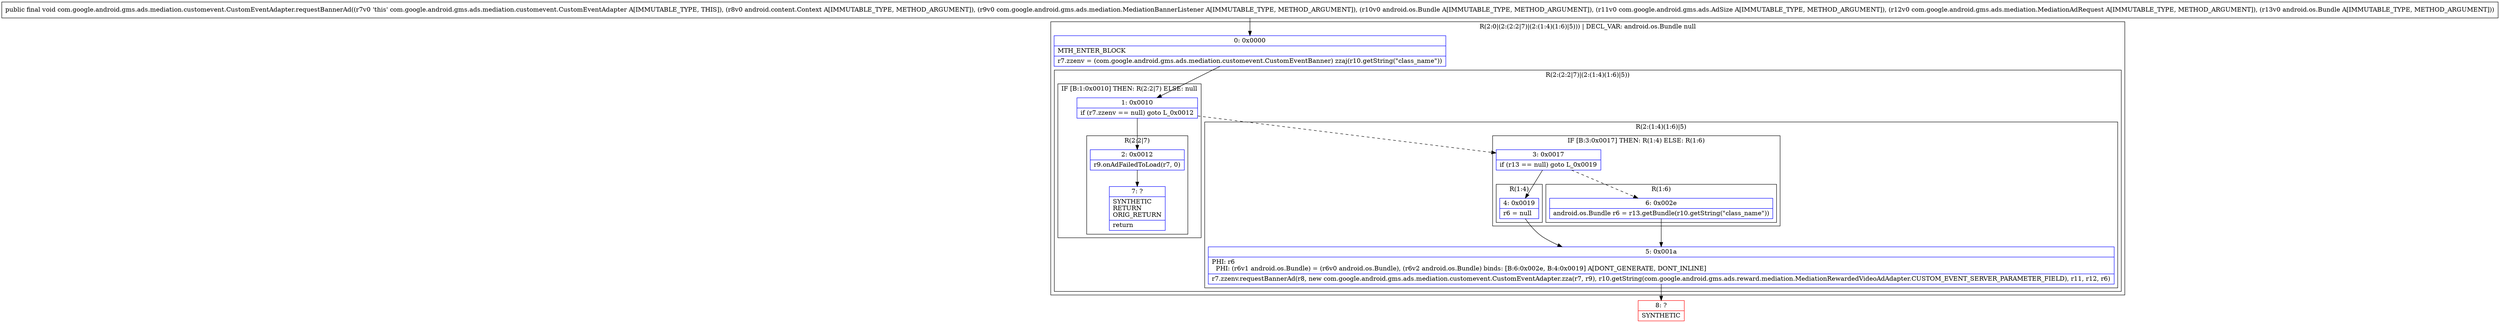 digraph "CFG forcom.google.android.gms.ads.mediation.customevent.CustomEventAdapter.requestBannerAd(Landroid\/content\/Context;Lcom\/google\/android\/gms\/ads\/mediation\/MediationBannerListener;Landroid\/os\/Bundle;Lcom\/google\/android\/gms\/ads\/AdSize;Lcom\/google\/android\/gms\/ads\/mediation\/MediationAdRequest;Landroid\/os\/Bundle;)V" {
subgraph cluster_Region_253689342 {
label = "R(2:0|(2:(2:2|7)|(2:(1:4)(1:6)|5))) | DECL_VAR: android.os.Bundle null\l";
node [shape=record,color=blue];
Node_0 [shape=record,label="{0\:\ 0x0000|MTH_ENTER_BLOCK\l|r7.zzenv = (com.google.android.gms.ads.mediation.customevent.CustomEventBanner) zzaj(r10.getString(\"class_name\"))\l}"];
subgraph cluster_Region_1937477015 {
label = "R(2:(2:2|7)|(2:(1:4)(1:6)|5))";
node [shape=record,color=blue];
subgraph cluster_IfRegion_1829533138 {
label = "IF [B:1:0x0010] THEN: R(2:2|7) ELSE: null";
node [shape=record,color=blue];
Node_1 [shape=record,label="{1\:\ 0x0010|if (r7.zzenv == null) goto L_0x0012\l}"];
subgraph cluster_Region_10774467 {
label = "R(2:2|7)";
node [shape=record,color=blue];
Node_2 [shape=record,label="{2\:\ 0x0012|r9.onAdFailedToLoad(r7, 0)\l}"];
Node_7 [shape=record,label="{7\:\ ?|SYNTHETIC\lRETURN\lORIG_RETURN\l|return\l}"];
}
}
subgraph cluster_Region_2024643364 {
label = "R(2:(1:4)(1:6)|5)";
node [shape=record,color=blue];
subgraph cluster_IfRegion_1461036691 {
label = "IF [B:3:0x0017] THEN: R(1:4) ELSE: R(1:6)";
node [shape=record,color=blue];
Node_3 [shape=record,label="{3\:\ 0x0017|if (r13 == null) goto L_0x0019\l}"];
subgraph cluster_Region_739058385 {
label = "R(1:4)";
node [shape=record,color=blue];
Node_4 [shape=record,label="{4\:\ 0x0019|r6 = null\l}"];
}
subgraph cluster_Region_1450086288 {
label = "R(1:6)";
node [shape=record,color=blue];
Node_6 [shape=record,label="{6\:\ 0x002e|android.os.Bundle r6 = r13.getBundle(r10.getString(\"class_name\"))\l}"];
}
}
Node_5 [shape=record,label="{5\:\ 0x001a|PHI: r6 \l  PHI: (r6v1 android.os.Bundle) = (r6v0 android.os.Bundle), (r6v2 android.os.Bundle) binds: [B:6:0x002e, B:4:0x0019] A[DONT_GENERATE, DONT_INLINE]\l|r7.zzenv.requestBannerAd(r8, new com.google.android.gms.ads.mediation.customevent.CustomEventAdapter.zza(r7, r9), r10.getString(com.google.android.gms.ads.reward.mediation.MediationRewardedVideoAdAdapter.CUSTOM_EVENT_SERVER_PARAMETER_FIELD), r11, r12, r6)\l}"];
}
}
}
Node_8 [shape=record,color=red,label="{8\:\ ?|SYNTHETIC\l}"];
MethodNode[shape=record,label="{public final void com.google.android.gms.ads.mediation.customevent.CustomEventAdapter.requestBannerAd((r7v0 'this' com.google.android.gms.ads.mediation.customevent.CustomEventAdapter A[IMMUTABLE_TYPE, THIS]), (r8v0 android.content.Context A[IMMUTABLE_TYPE, METHOD_ARGUMENT]), (r9v0 com.google.android.gms.ads.mediation.MediationBannerListener A[IMMUTABLE_TYPE, METHOD_ARGUMENT]), (r10v0 android.os.Bundle A[IMMUTABLE_TYPE, METHOD_ARGUMENT]), (r11v0 com.google.android.gms.ads.AdSize A[IMMUTABLE_TYPE, METHOD_ARGUMENT]), (r12v0 com.google.android.gms.ads.mediation.MediationAdRequest A[IMMUTABLE_TYPE, METHOD_ARGUMENT]), (r13v0 android.os.Bundle A[IMMUTABLE_TYPE, METHOD_ARGUMENT])) }"];
MethodNode -> Node_0;
Node_0 -> Node_1;
Node_1 -> Node_2;
Node_1 -> Node_3[style=dashed];
Node_2 -> Node_7;
Node_3 -> Node_4;
Node_3 -> Node_6[style=dashed];
Node_4 -> Node_5;
Node_6 -> Node_5;
Node_5 -> Node_8;
}

